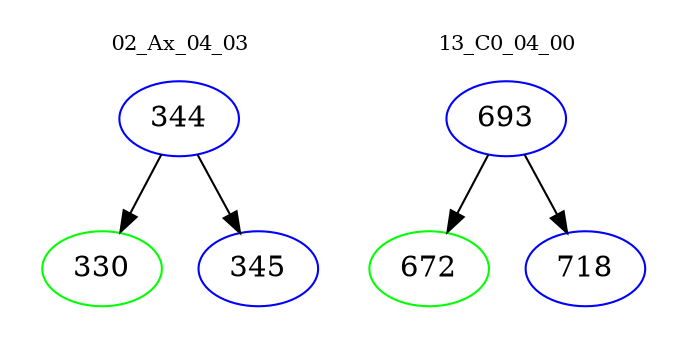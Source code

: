 digraph{
subgraph cluster_0 {
color = white
label = "02_Ax_04_03";
fontsize=10;
T0_344 [label="344", color="blue"]
T0_344 -> T0_330 [color="black"]
T0_330 [label="330", color="green"]
T0_344 -> T0_345 [color="black"]
T0_345 [label="345", color="blue"]
}
subgraph cluster_1 {
color = white
label = "13_C0_04_00";
fontsize=10;
T1_693 [label="693", color="blue"]
T1_693 -> T1_672 [color="black"]
T1_672 [label="672", color="green"]
T1_693 -> T1_718 [color="black"]
T1_718 [label="718", color="blue"]
}
}

